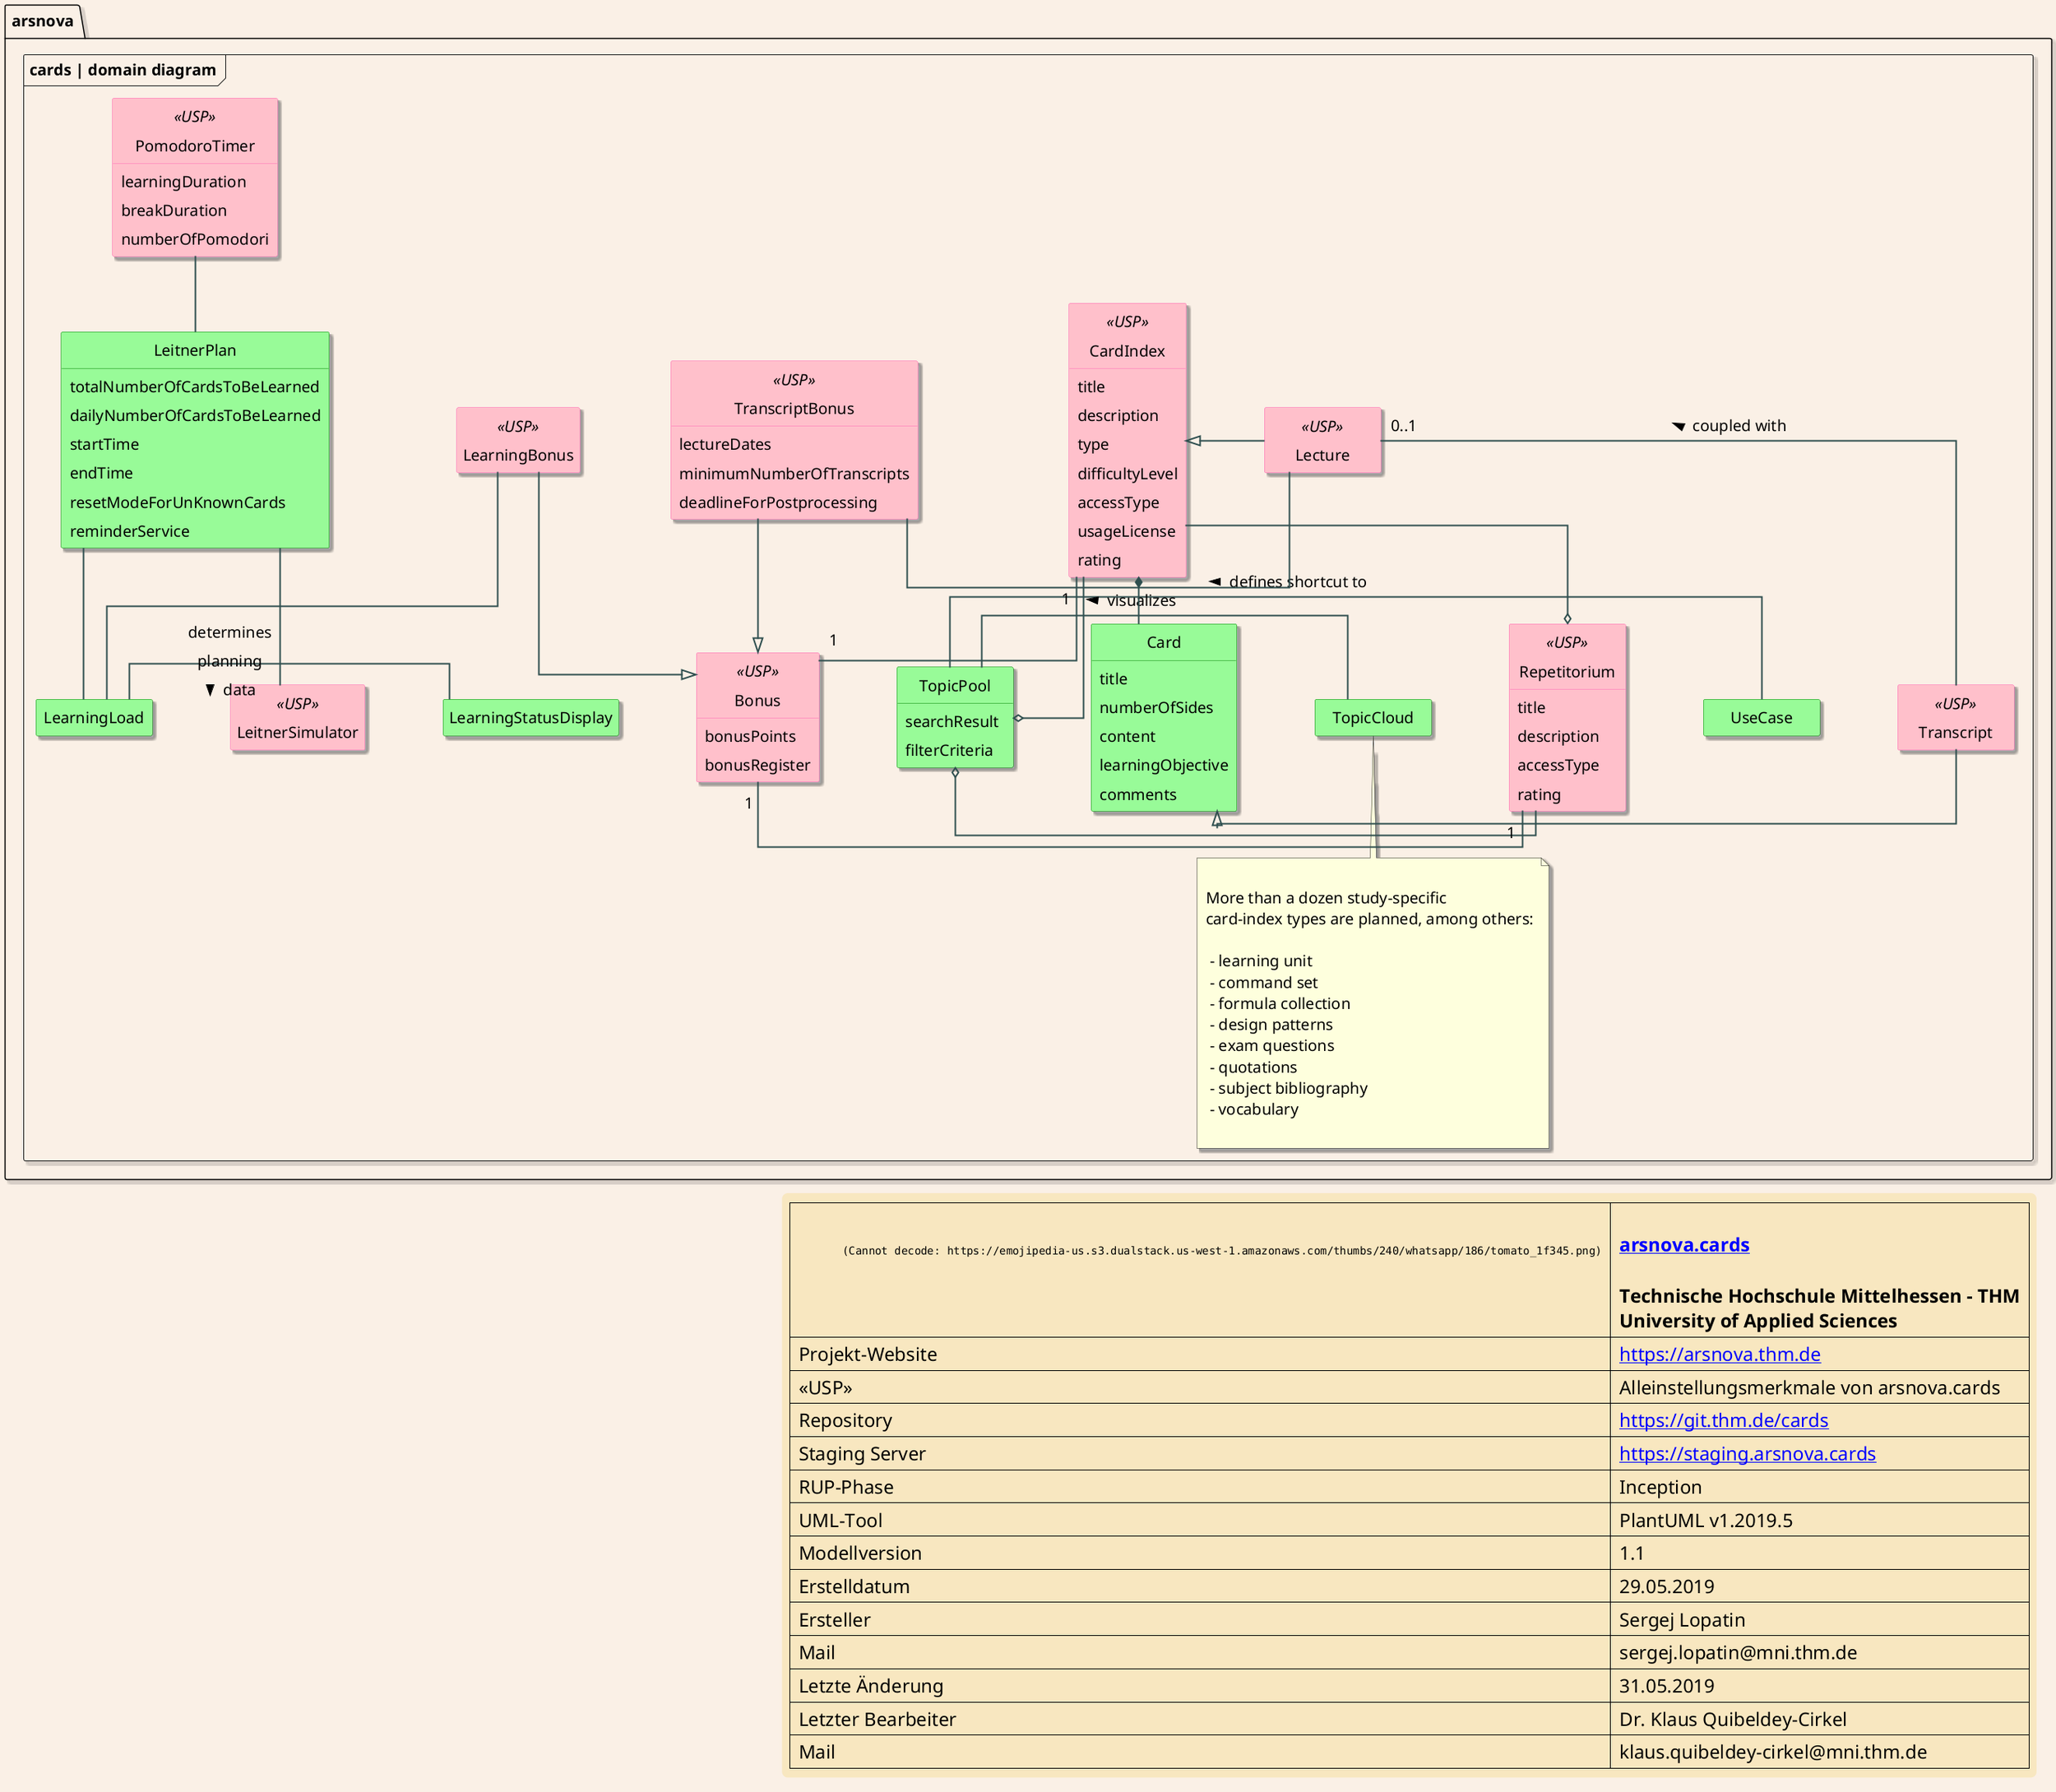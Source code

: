 @startuml

skinparam class {
	BackgroundColor PaleGreen
	BorderColor Green
	ArrowColor black
	FontSize 28
	BackgroundColor<<USP>> Pink
	BorderColor<<USP>> HotPink
}

skinparam backgroundColor Linen
skinparam linetype ortho
skinparam shadowing true
skinparam minClassWidth 150
skinparam LegendBackgroundColor Strategy
skinparam LegendBorderThickness 0
skinparam LegendFontSize 24
skinparam defaultFontSize 20
skinparam Padding 5
skinparam Nodesep 100
skinparam ArrowThickness 2
skinparam ArrowColor DarkSlateGray

hide methods
hide empty members
hide circle

package "arsnova.cards | domain diagram" <<Frame>> {

class CardIndex <<USP>> {
	title
	description
	type
	difficultyLevel
	accessType
	usageLicense
	rating
}

together {
    class Transcript
    class Lecture <<USP>>
}

class Card {
	title
	numberOfSides
	content
	learningObjective
	comments
}
class TopicPool {
    searchResult
    filterCriteria
}
class Repetitorium <<USP>> {
    title
    description
    accessType
    rating
 }

together {
    class LearningLoad
    class LeitnerPlan {
        totalNumberOfCardsToBeLearned
        dailyNumberOfCardsToBeLearned
        startTime
        endTime
        resetModeForUnKnownCards
        reminderService
    }
    class LeitnerSimulator <<USP>>
    class PomodoroTimer <<USP>> {
        learningDuration
        breakDuration
        numberOfPomodori
    }
    class LearningStatusDisplay
    class Bonus <<USP>> {
        bonusPoints
        bonusRegister
    }
    class LearningBonus  <<USP>>
    class Transcript  <<USP>>
    class TranscriptBonus  <<USP>> {
        lectureDates
        minimumNumberOfTranscripts
        deadlineForPostprocessing
    }
}

UseCase -left- TopicPool :defines shortcut to >
TopicCloud -right- TopicPool :visualizes >
TopicPool o-right- Repetitorium
Repetitorium o-left- CardIndex
Card  -left-* CardIndex
note bottom: \nMore than a dozen study-specific \ncard-index types are planned, among others:\n\n - learning unit\n - command set \n - formula collection\n - design patterns\n - exam questions\n - quotations\n - subject bibliography\n - vocabulary\n
CardIndex -down-o TopicPool

Transcript -right-|> Card
Transcript -up- "0..1"Lecture :coupled with >
LearningStatusDisplay -left- LearningLoad
LearningLoad -up- LeitnerPlan
LeitnerPlan -up- PomodoroTimer
LeitnerSimulator -up- LeitnerPlan :determines \nplanning \ndata >
LearningLoad -up- LearningBonus
LearningBonus -right-|> Bonus
TranscriptBonus -down-|> Bonus
CardIndex "1"-right- "1" Bonus
Repetitorium "1" -right- "1" Bonus
Lecture -left- TranscriptBonus
Lecture -left-|> CardIndex

}

legend right
  |= \n          <img:https://emojipedia-us.s3.dualstack.us-west-1.amazonaws.com/thumbs/240/whatsapp/186/tomato_1f345.png> |= \n [[https://arsnova.cards arsnova.cards]] \n\n Technische Hochschule Mittelhessen – THM \n University of Applied Sciences |
  | Projekt-Website | [[https://arsnova.thm.de]] |
  | «USP» | Alleinstellungsmerkmale von arsnova.cards |
  | Repository | [[https://git.thm.de/cards]] |
  | Staging Server | [[https://staging.arsnova.cards]] |
  | RUP-Phase| Inception|
  | UML-Tool| PlantUML v1.2019.5|
  | Modellversion| 1.1 |
  | Erstelldatum| 29.05.2019 |
  | Ersteller| Sergej Lopatin|
  | Mail| sergej.lopatin@mni.thm.de |
  | Letzte Änderung| 31.05.2019 |
  | Letzter Bearbeiter| Dr. Klaus Quibeldey-Cirkel |
  | Mail| klaus.quibeldey-cirkel@mni.thm.de |
end legend

@enduml
